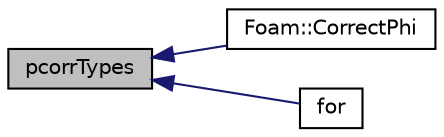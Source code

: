 digraph "pcorrTypes"
{
  bgcolor="transparent";
  edge [fontname="Helvetica",fontsize="10",labelfontname="Helvetica",labelfontsize="10"];
  node [fontname="Helvetica",fontsize="10",shape=record];
  rankdir="LR";
  Node1 [label="pcorrTypes",height=0.2,width=0.4,color="black", fillcolor="grey75", style="filled", fontcolor="black"];
  Node1 -> Node2 [dir="back",color="midnightblue",fontsize="10",style="solid",fontname="Helvetica"];
  Node2 [label="Foam::CorrectPhi",height=0.2,width=0.4,color="black",URL="$a10936.html#ac25e7d2bbe87588cbf10d96cc1ae09a3"];
  Node1 -> Node3 [dir="back",color="midnightblue",fontsize="10",style="solid",fontname="Helvetica"];
  Node3 [label="for",height=0.2,width=0.4,color="black",URL="$a03402.html#a34bba2f396e9e663a961b37fcf34bf22"];
}
